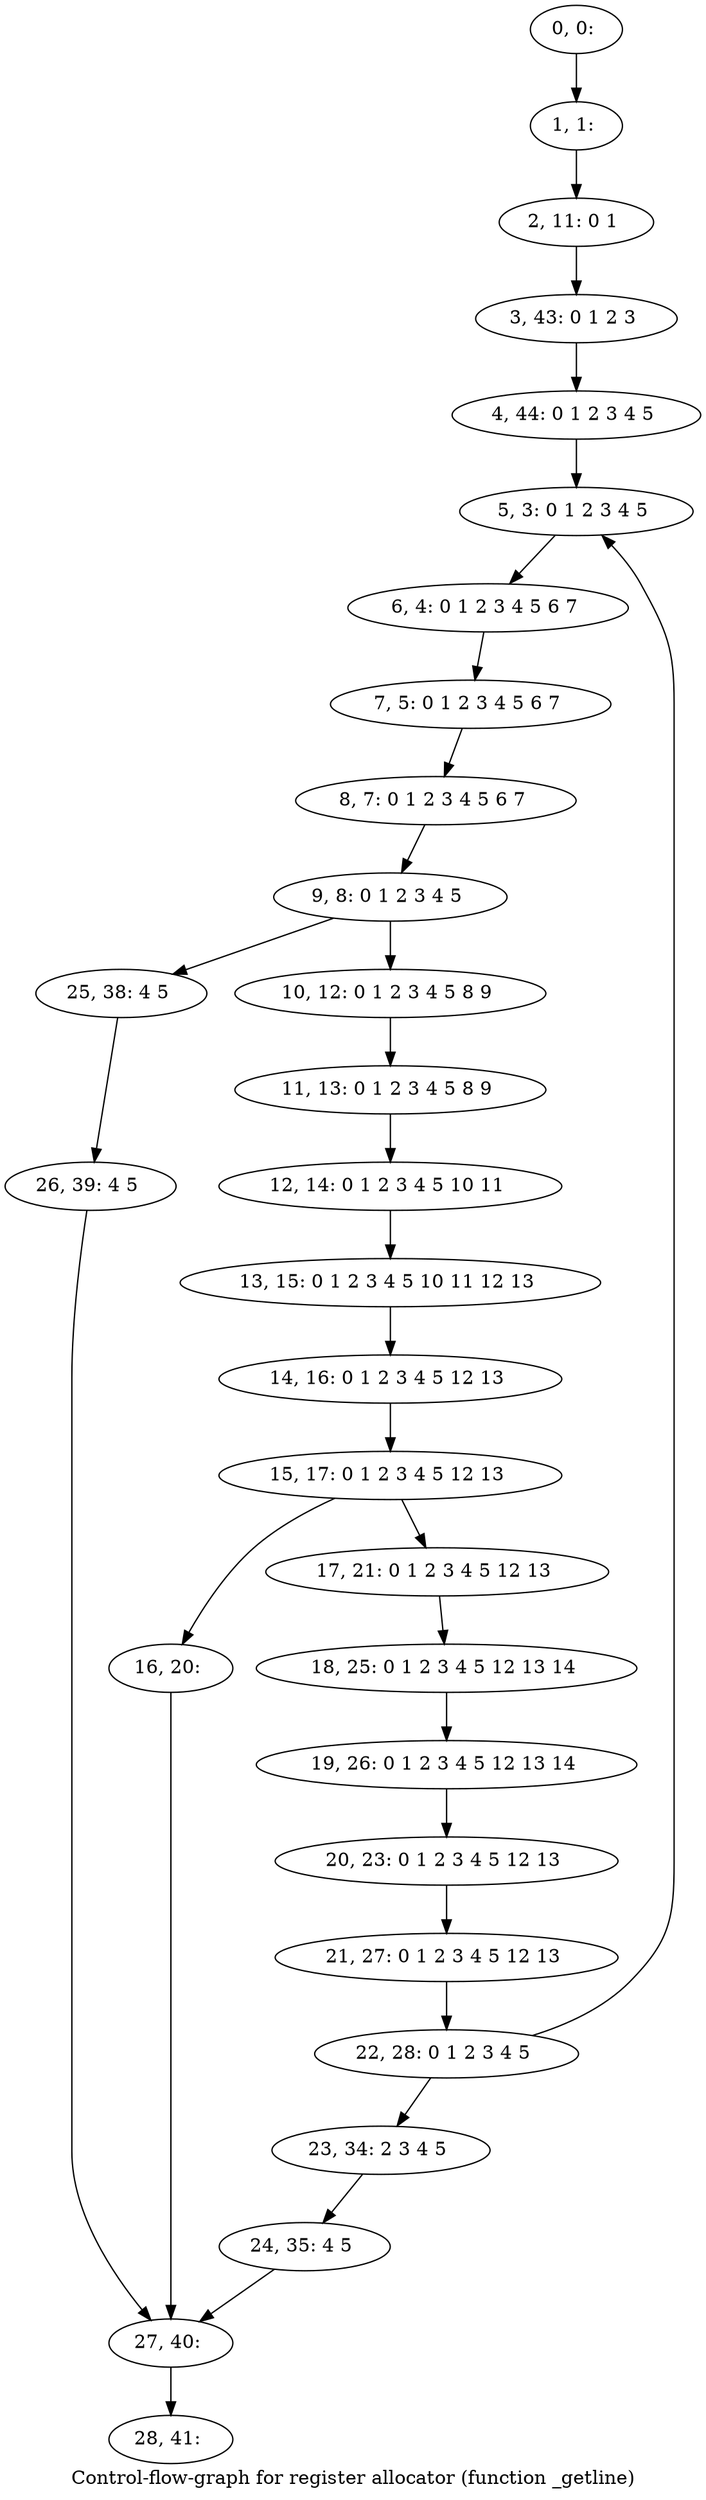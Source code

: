 digraph G {
graph [label="Control-flow-graph for register allocator (function _getline)"]
0[label="0, 0: "];
1[label="1, 1: "];
2[label="2, 11: 0 1 "];
3[label="3, 43: 0 1 2 3 "];
4[label="4, 44: 0 1 2 3 4 5 "];
5[label="5, 3: 0 1 2 3 4 5 "];
6[label="6, 4: 0 1 2 3 4 5 6 7 "];
7[label="7, 5: 0 1 2 3 4 5 6 7 "];
8[label="8, 7: 0 1 2 3 4 5 6 7 "];
9[label="9, 8: 0 1 2 3 4 5 "];
10[label="10, 12: 0 1 2 3 4 5 8 9 "];
11[label="11, 13: 0 1 2 3 4 5 8 9 "];
12[label="12, 14: 0 1 2 3 4 5 10 11 "];
13[label="13, 15: 0 1 2 3 4 5 10 11 12 13 "];
14[label="14, 16: 0 1 2 3 4 5 12 13 "];
15[label="15, 17: 0 1 2 3 4 5 12 13 "];
16[label="16, 20: "];
17[label="17, 21: 0 1 2 3 4 5 12 13 "];
18[label="18, 25: 0 1 2 3 4 5 12 13 14 "];
19[label="19, 26: 0 1 2 3 4 5 12 13 14 "];
20[label="20, 23: 0 1 2 3 4 5 12 13 "];
21[label="21, 27: 0 1 2 3 4 5 12 13 "];
22[label="22, 28: 0 1 2 3 4 5 "];
23[label="23, 34: 2 3 4 5 "];
24[label="24, 35: 4 5 "];
25[label="25, 38: 4 5 "];
26[label="26, 39: 4 5 "];
27[label="27, 40: "];
28[label="28, 41: "];
0->1 ;
1->2 ;
2->3 ;
3->4 ;
4->5 ;
5->6 ;
6->7 ;
7->8 ;
8->9 ;
9->10 ;
9->25 ;
10->11 ;
11->12 ;
12->13 ;
13->14 ;
14->15 ;
15->16 ;
15->17 ;
16->27 ;
17->18 ;
18->19 ;
19->20 ;
20->21 ;
21->22 ;
22->23 ;
22->5 ;
23->24 ;
24->27 ;
25->26 ;
26->27 ;
27->28 ;
}
